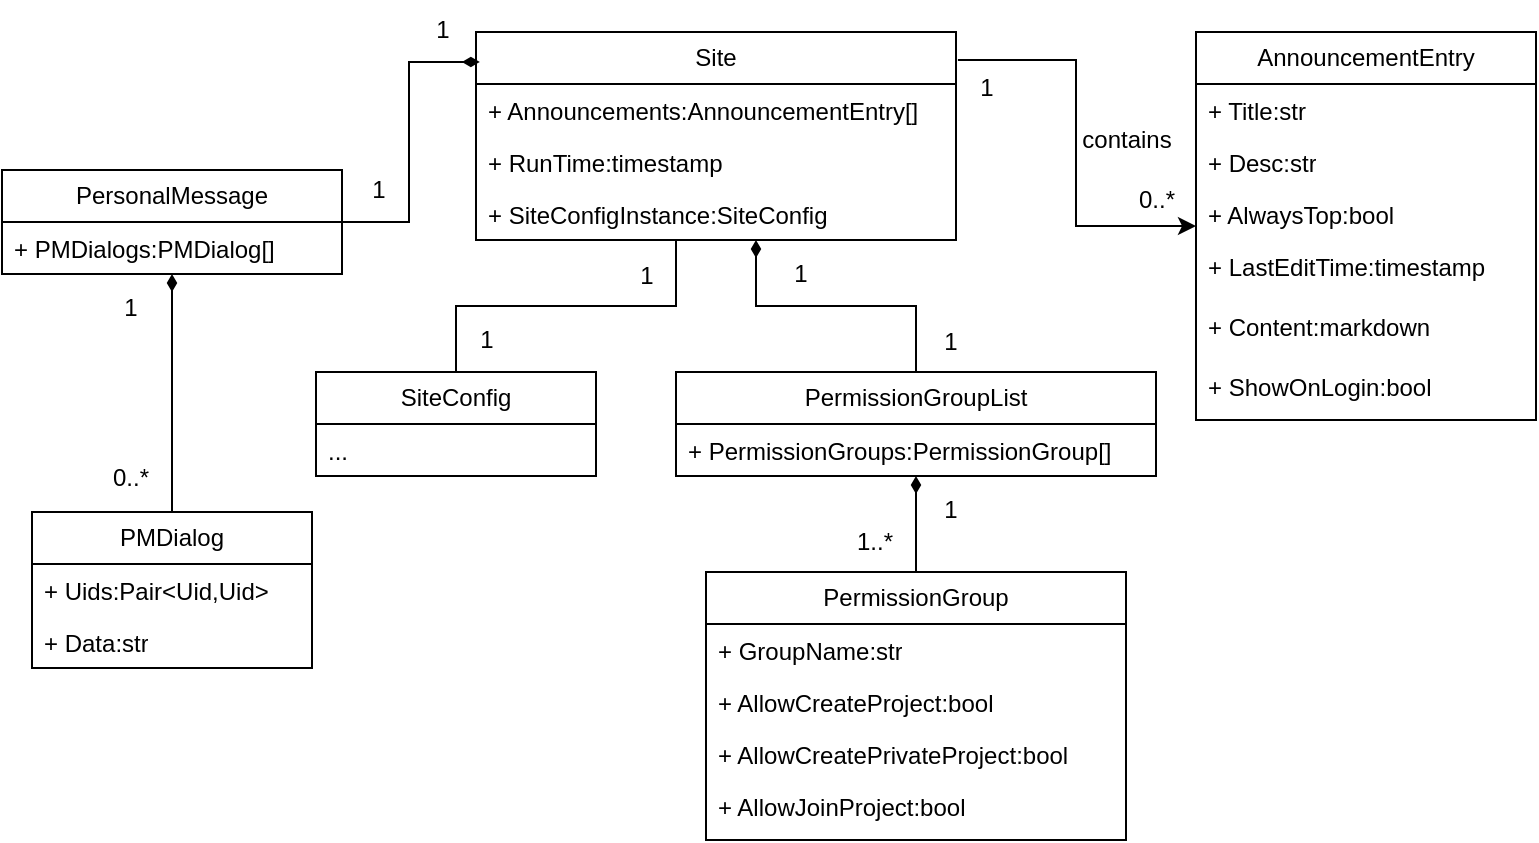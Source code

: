 <mxfile version="24.3.1" type="github">
  <diagram id="C5RBs43oDa-KdzZeNtuy" name="Page-1">
    <mxGraphModel dx="472" dy="745" grid="1" gridSize="10" guides="1" tooltips="1" connect="1" arrows="1" fold="1" page="1" pageScale="1" pageWidth="827" pageHeight="1169" math="0" shadow="0">
      <root>
        <mxCell id="WIyWlLk6GJQsqaUBKTNV-0" />
        <mxCell id="WIyWlLk6GJQsqaUBKTNV-1" parent="WIyWlLk6GJQsqaUBKTNV-0" />
        <mxCell id="ajOY5QYZ9J9nZIYNklmw-0" value="Site" style="swimlane;fontStyle=0;childLayout=stackLayout;horizontal=1;startSize=26;fillColor=none;horizontalStack=0;resizeParent=1;resizeParentMax=0;resizeLast=0;collapsible=1;marginBottom=0;whiteSpace=wrap;html=1;" parent="WIyWlLk6GJQsqaUBKTNV-1" vertex="1">
          <mxGeometry x="267" y="46" width="240" height="104" as="geometry" />
        </mxCell>
        <mxCell id="ajOY5QYZ9J9nZIYNklmw-1" value="+ Announcements:AnnouncementEntry[] " style="text;strokeColor=none;fillColor=none;align=left;verticalAlign=top;spacingLeft=4;spacingRight=4;overflow=hidden;rotatable=0;points=[[0,0.5],[1,0.5]];portConstraint=eastwest;whiteSpace=wrap;html=1;" parent="ajOY5QYZ9J9nZIYNklmw-0" vertex="1">
          <mxGeometry y="26" width="240" height="26" as="geometry" />
        </mxCell>
        <mxCell id="ajOY5QYZ9J9nZIYNklmw-2" value="+ RunTime:timestamp" style="text;strokeColor=none;fillColor=none;align=left;verticalAlign=top;spacingLeft=4;spacingRight=4;overflow=hidden;rotatable=0;points=[[0,0.5],[1,0.5]];portConstraint=eastwest;whiteSpace=wrap;html=1;" parent="ajOY5QYZ9J9nZIYNklmw-0" vertex="1">
          <mxGeometry y="52" width="240" height="26" as="geometry" />
        </mxCell>
        <mxCell id="ajOY5QYZ9J9nZIYNklmw-3" value="+ SiteConfigInstance:SiteConfig" style="text;strokeColor=none;fillColor=none;align=left;verticalAlign=top;spacingLeft=4;spacingRight=4;overflow=hidden;rotatable=0;points=[[0,0.5],[1,0.5]];portConstraint=eastwest;whiteSpace=wrap;html=1;" parent="ajOY5QYZ9J9nZIYNklmw-0" vertex="1">
          <mxGeometry y="78" width="240" height="26" as="geometry" />
        </mxCell>
        <mxCell id="ajOY5QYZ9J9nZIYNklmw-4" value="SiteConfig" style="swimlane;fontStyle=0;childLayout=stackLayout;horizontal=1;startSize=26;fillColor=none;horizontalStack=0;resizeParent=1;resizeParentMax=0;resizeLast=0;collapsible=1;marginBottom=0;whiteSpace=wrap;html=1;" parent="WIyWlLk6GJQsqaUBKTNV-1" vertex="1">
          <mxGeometry x="187" y="216" width="140" height="52" as="geometry" />
        </mxCell>
        <mxCell id="yQdbwL8TZduHUI-udI3J-0" value="..." style="text;strokeColor=none;fillColor=none;align=left;verticalAlign=top;spacingLeft=4;spacingRight=4;overflow=hidden;rotatable=0;points=[[0,0.5],[1,0.5]];portConstraint=eastwest;whiteSpace=wrap;html=1;" parent="ajOY5QYZ9J9nZIYNklmw-4" vertex="1">
          <mxGeometry y="26" width="140" height="26" as="geometry" />
        </mxCell>
        <mxCell id="ajOY5QYZ9J9nZIYNklmw-8" value="AnnouncementEntry" style="swimlane;fontStyle=0;childLayout=stackLayout;horizontal=1;startSize=26;fillColor=none;horizontalStack=0;resizeParent=1;resizeParentMax=0;resizeLast=0;collapsible=1;marginBottom=0;whiteSpace=wrap;html=1;" parent="WIyWlLk6GJQsqaUBKTNV-1" vertex="1">
          <mxGeometry x="627" y="46" width="170" height="194" as="geometry" />
        </mxCell>
        <mxCell id="ajOY5QYZ9J9nZIYNklmw-9" value="+ Title:str" style="text;strokeColor=none;fillColor=none;align=left;verticalAlign=top;spacingLeft=4;spacingRight=4;overflow=hidden;rotatable=0;points=[[0,0.5],[1,0.5]];portConstraint=eastwest;whiteSpace=wrap;html=1;" parent="ajOY5QYZ9J9nZIYNklmw-8" vertex="1">
          <mxGeometry y="26" width="170" height="26" as="geometry" />
        </mxCell>
        <mxCell id="ajOY5QYZ9J9nZIYNklmw-10" value="+ Desc:str" style="text;strokeColor=none;fillColor=none;align=left;verticalAlign=top;spacingLeft=4;spacingRight=4;overflow=hidden;rotatable=0;points=[[0,0.5],[1,0.5]];portConstraint=eastwest;whiteSpace=wrap;html=1;" parent="ajOY5QYZ9J9nZIYNklmw-8" vertex="1">
          <mxGeometry y="52" width="170" height="26" as="geometry" />
        </mxCell>
        <mxCell id="ajOY5QYZ9J9nZIYNklmw-11" value="+ AlwaysTop:bool" style="text;strokeColor=none;fillColor=none;align=left;verticalAlign=top;spacingLeft=4;spacingRight=4;overflow=hidden;rotatable=0;points=[[0,0.5],[1,0.5]];portConstraint=eastwest;html=1;whiteSpace=wrap;" parent="ajOY5QYZ9J9nZIYNklmw-8" vertex="1">
          <mxGeometry y="78" width="170" height="26" as="geometry" />
        </mxCell>
        <mxCell id="ajOY5QYZ9J9nZIYNklmw-12" value="&lt;div align=&quot;left&quot;&gt;+ LastEditTime:timestamp&lt;/div&gt;" style="text;html=1;align=left;verticalAlign=top;resizable=0;points=[];autosize=1;strokeColor=none;fillColor=none;fontFamily=Helvetica;fontSize=12;fontColor=default;spacingLeft=4;" parent="ajOY5QYZ9J9nZIYNklmw-8" vertex="1">
          <mxGeometry y="104" width="170" height="30" as="geometry" />
        </mxCell>
        <mxCell id="ajOY5QYZ9J9nZIYNklmw-13" value="+ Content:markdown" style="text;html=1;align=left;verticalAlign=top;resizable=0;points=[];autosize=1;strokeColor=none;fillColor=none;fontFamily=Helvetica;fontSize=12;fontColor=default;spacingLeft=4;" parent="ajOY5QYZ9J9nZIYNklmw-8" vertex="1">
          <mxGeometry y="134" width="170" height="30" as="geometry" />
        </mxCell>
        <mxCell id="ajOY5QYZ9J9nZIYNklmw-15" value="+ ShowOnLogin:bool" style="text;whiteSpace=wrap;html=1;fontFamily=Helvetica;fontSize=12;fontColor=default;spacingLeft=4;" parent="ajOY5QYZ9J9nZIYNklmw-8" vertex="1">
          <mxGeometry y="164" width="170" height="30" as="geometry" />
        </mxCell>
        <mxCell id="ajOY5QYZ9J9nZIYNklmw-16" style="edgeStyle=orthogonalEdgeStyle;rounded=0;orthogonalLoop=1;jettySize=auto;html=1;entryX=1.004;entryY=0.135;entryDx=0;entryDy=0;entryPerimeter=0;endArrow=none;endFill=0;startArrow=classic;startFill=1;" parent="WIyWlLk6GJQsqaUBKTNV-1" source="ajOY5QYZ9J9nZIYNklmw-8" target="ajOY5QYZ9J9nZIYNklmw-0" edge="1">
          <mxGeometry relative="1" as="geometry" />
        </mxCell>
        <mxCell id="ajOY5QYZ9J9nZIYNklmw-17" style="edgeStyle=orthogonalEdgeStyle;rounded=0;orthogonalLoop=1;jettySize=auto;html=1;endArrow=none;endFill=0;startArrow=none;startFill=0;" parent="WIyWlLk6GJQsqaUBKTNV-1" source="ajOY5QYZ9J9nZIYNklmw-4" target="ajOY5QYZ9J9nZIYNklmw-0" edge="1">
          <mxGeometry relative="1" as="geometry">
            <Array as="points">
              <mxPoint x="257" y="183" />
              <mxPoint x="367" y="183" />
            </Array>
          </mxGeometry>
        </mxCell>
        <mxCell id="ajOY5QYZ9J9nZIYNklmw-18" value="1" style="text;html=1;align=center;verticalAlign=middle;resizable=0;points=[];autosize=1;strokeColor=none;fillColor=none;" parent="WIyWlLk6GJQsqaUBKTNV-1" vertex="1">
          <mxGeometry x="507" y="59" width="30" height="30" as="geometry" />
        </mxCell>
        <mxCell id="ajOY5QYZ9J9nZIYNklmw-19" value="0..*" style="text;html=1;align=center;verticalAlign=middle;resizable=0;points=[];autosize=1;strokeColor=none;fillColor=none;" parent="WIyWlLk6GJQsqaUBKTNV-1" vertex="1">
          <mxGeometry x="587" y="115" width="40" height="30" as="geometry" />
        </mxCell>
        <mxCell id="ajOY5QYZ9J9nZIYNklmw-20" value="1" style="text;html=1;align=center;verticalAlign=middle;resizable=0;points=[];autosize=1;strokeColor=none;fillColor=none;" parent="WIyWlLk6GJQsqaUBKTNV-1" vertex="1">
          <mxGeometry x="337" y="153" width="30" height="30" as="geometry" />
        </mxCell>
        <mxCell id="ajOY5QYZ9J9nZIYNklmw-21" value="1" style="text;html=1;align=center;verticalAlign=middle;resizable=0;points=[];autosize=1;strokeColor=none;fillColor=none;" parent="WIyWlLk6GJQsqaUBKTNV-1" vertex="1">
          <mxGeometry x="257" y="185" width="30" height="30" as="geometry" />
        </mxCell>
        <mxCell id="uWtj3fBgXlHEaQJXinsg-4" style="edgeStyle=orthogonalEdgeStyle;rounded=0;orthogonalLoop=1;jettySize=auto;html=1;endArrow=diamondThin;endFill=1;" parent="WIyWlLk6GJQsqaUBKTNV-1" source="uWtj3fBgXlHEaQJXinsg-0" target="ajOY5QYZ9J9nZIYNklmw-0" edge="1">
          <mxGeometry relative="1" as="geometry">
            <Array as="points">
              <mxPoint x="487" y="183" />
              <mxPoint x="407" y="183" />
            </Array>
          </mxGeometry>
        </mxCell>
        <mxCell id="uWtj3fBgXlHEaQJXinsg-0" value="PermissionGroupList" style="swimlane;fontStyle=0;childLayout=stackLayout;horizontal=1;startSize=26;fillColor=none;horizontalStack=0;resizeParent=1;resizeParentMax=0;resizeLast=0;collapsible=1;marginBottom=0;whiteSpace=wrap;html=1;" parent="WIyWlLk6GJQsqaUBKTNV-1" vertex="1">
          <mxGeometry x="367" y="216" width="240" height="52" as="geometry" />
        </mxCell>
        <mxCell id="uWtj3fBgXlHEaQJXinsg-1" value="+ PermissionGroups:PermissionGroup[]" style="text;strokeColor=none;fillColor=none;align=left;verticalAlign=top;spacingLeft=4;spacingRight=4;overflow=hidden;rotatable=0;points=[[0,0.5],[1,0.5]];portConstraint=eastwest;whiteSpace=wrap;html=1;" parent="uWtj3fBgXlHEaQJXinsg-0" vertex="1">
          <mxGeometry y="26" width="240" height="26" as="geometry" />
        </mxCell>
        <mxCell id="uWtj3fBgXlHEaQJXinsg-5" value="1" style="text;html=1;align=center;verticalAlign=middle;resizable=0;points=[];autosize=1;strokeColor=none;fillColor=none;" parent="WIyWlLk6GJQsqaUBKTNV-1" vertex="1">
          <mxGeometry x="414" y="152" width="30" height="30" as="geometry" />
        </mxCell>
        <mxCell id="uWtj3fBgXlHEaQJXinsg-6" value="1" style="text;html=1;align=center;verticalAlign=middle;resizable=0;points=[];autosize=1;strokeColor=none;fillColor=none;" parent="WIyWlLk6GJQsqaUBKTNV-1" vertex="1">
          <mxGeometry x="489" y="186" width="30" height="30" as="geometry" />
        </mxCell>
        <mxCell id="uWtj3fBgXlHEaQJXinsg-12" style="edgeStyle=orthogonalEdgeStyle;rounded=0;orthogonalLoop=1;jettySize=auto;html=1;endArrow=diamondThin;endFill=1;" parent="WIyWlLk6GJQsqaUBKTNV-1" source="uWtj3fBgXlHEaQJXinsg-7" target="uWtj3fBgXlHEaQJXinsg-0" edge="1">
          <mxGeometry relative="1" as="geometry" />
        </mxCell>
        <mxCell id="uWtj3fBgXlHEaQJXinsg-7" value="PermissionGroup" style="swimlane;fontStyle=0;childLayout=stackLayout;horizontal=1;startSize=26;fillColor=none;horizontalStack=0;resizeParent=1;resizeParentMax=0;resizeLast=0;collapsible=1;marginBottom=0;whiteSpace=wrap;html=1;" parent="WIyWlLk6GJQsqaUBKTNV-1" vertex="1">
          <mxGeometry x="382" y="316" width="210" height="134" as="geometry" />
        </mxCell>
        <mxCell id="uWtj3fBgXlHEaQJXinsg-8" value="+ GroupName:str" style="text;strokeColor=none;fillColor=none;align=left;verticalAlign=top;spacingLeft=4;spacingRight=4;overflow=hidden;rotatable=0;points=[[0,0.5],[1,0.5]];portConstraint=eastwest;whiteSpace=wrap;html=1;" parent="uWtj3fBgXlHEaQJXinsg-7" vertex="1">
          <mxGeometry y="26" width="210" height="26" as="geometry" />
        </mxCell>
        <mxCell id="uWtj3fBgXlHEaQJXinsg-9" value="+ AllowCreateProject:bool" style="text;strokeColor=none;fillColor=none;align=left;verticalAlign=top;spacingLeft=4;spacingRight=4;overflow=hidden;rotatable=0;points=[[0,0.5],[1,0.5]];portConstraint=eastwest;whiteSpace=wrap;html=1;" parent="uWtj3fBgXlHEaQJXinsg-7" vertex="1">
          <mxGeometry y="52" width="210" height="26" as="geometry" />
        </mxCell>
        <mxCell id="uWtj3fBgXlHEaQJXinsg-10" value="+ AllowCreatePrivateProject:bool" style="text;strokeColor=none;fillColor=none;align=left;verticalAlign=top;spacingLeft=4;spacingRight=4;overflow=hidden;rotatable=0;points=[[0,0.5],[1,0.5]];portConstraint=eastwest;whiteSpace=wrap;html=1;" parent="uWtj3fBgXlHEaQJXinsg-7" vertex="1">
          <mxGeometry y="78" width="210" height="26" as="geometry" />
        </mxCell>
        <mxCell id="uWtj3fBgXlHEaQJXinsg-11" value="+ AllowJoinProject:bool" style="text;whiteSpace=wrap;html=1;fontFamily=Helvetica;fontSize=12;fontColor=default;spacingLeft=4;" parent="uWtj3fBgXlHEaQJXinsg-7" vertex="1">
          <mxGeometry y="104" width="210" height="30" as="geometry" />
        </mxCell>
        <mxCell id="uWtj3fBgXlHEaQJXinsg-13" value="1" style="text;html=1;align=center;verticalAlign=middle;resizable=0;points=[];autosize=1;strokeColor=none;fillColor=none;" parent="WIyWlLk6GJQsqaUBKTNV-1" vertex="1">
          <mxGeometry x="489" y="270" width="30" height="30" as="geometry" />
        </mxCell>
        <mxCell id="uWtj3fBgXlHEaQJXinsg-14" value="1..*" style="text;html=1;align=center;verticalAlign=middle;resizable=0;points=[];autosize=1;strokeColor=none;fillColor=none;" parent="WIyWlLk6GJQsqaUBKTNV-1" vertex="1">
          <mxGeometry x="446" y="286" width="40" height="30" as="geometry" />
        </mxCell>
        <mxCell id="uWtj3fBgXlHEaQJXinsg-18" value="PersonalMessage" style="swimlane;fontStyle=0;childLayout=stackLayout;horizontal=1;startSize=26;fillColor=none;horizontalStack=0;resizeParent=1;resizeParentMax=0;resizeLast=0;collapsible=1;marginBottom=0;whiteSpace=wrap;html=1;" parent="WIyWlLk6GJQsqaUBKTNV-1" vertex="1">
          <mxGeometry x="30" y="115" width="170" height="52" as="geometry" />
        </mxCell>
        <mxCell id="uWtj3fBgXlHEaQJXinsg-19" value="+ PMDialogs:PMDialog[]" style="text;strokeColor=none;fillColor=none;align=left;verticalAlign=top;spacingLeft=4;spacingRight=4;overflow=hidden;rotatable=0;points=[[0,0.5],[1,0.5]];portConstraint=eastwest;whiteSpace=wrap;html=1;" parent="uWtj3fBgXlHEaQJXinsg-18" vertex="1">
          <mxGeometry y="26" width="170" height="26" as="geometry" />
        </mxCell>
        <mxCell id="uWtj3fBgXlHEaQJXinsg-22" style="edgeStyle=orthogonalEdgeStyle;rounded=0;orthogonalLoop=1;jettySize=auto;html=1;entryX=0.008;entryY=0.144;entryDx=0;entryDy=0;entryPerimeter=0;endArrow=diamondThin;endFill=1;" parent="WIyWlLk6GJQsqaUBKTNV-1" source="uWtj3fBgXlHEaQJXinsg-18" target="ajOY5QYZ9J9nZIYNklmw-0" edge="1">
          <mxGeometry relative="1" as="geometry" />
        </mxCell>
        <mxCell id="uWtj3fBgXlHEaQJXinsg-23" value="1" style="text;html=1;align=center;verticalAlign=middle;resizable=0;points=[];autosize=1;strokeColor=none;fillColor=none;" parent="WIyWlLk6GJQsqaUBKTNV-1" vertex="1">
          <mxGeometry x="235" y="30" width="30" height="30" as="geometry" />
        </mxCell>
        <mxCell id="uWtj3fBgXlHEaQJXinsg-24" value="1" style="text;html=1;align=center;verticalAlign=middle;resizable=0;points=[];autosize=1;strokeColor=none;fillColor=none;" parent="WIyWlLk6GJQsqaUBKTNV-1" vertex="1">
          <mxGeometry x="203" y="110" width="30" height="30" as="geometry" />
        </mxCell>
        <mxCell id="uWtj3fBgXlHEaQJXinsg-29" style="edgeStyle=orthogonalEdgeStyle;rounded=0;orthogonalLoop=1;jettySize=auto;html=1;endArrow=diamondThin;endFill=1;" parent="WIyWlLk6GJQsqaUBKTNV-1" source="uWtj3fBgXlHEaQJXinsg-25" target="uWtj3fBgXlHEaQJXinsg-18" edge="1">
          <mxGeometry relative="1" as="geometry" />
        </mxCell>
        <mxCell id="uWtj3fBgXlHEaQJXinsg-25" value="PMDialog" style="swimlane;fontStyle=0;childLayout=stackLayout;horizontal=1;startSize=26;fillColor=none;horizontalStack=0;resizeParent=1;resizeParentMax=0;resizeLast=0;collapsible=1;marginBottom=0;whiteSpace=wrap;html=1;" parent="WIyWlLk6GJQsqaUBKTNV-1" vertex="1">
          <mxGeometry x="45" y="286" width="140" height="78" as="geometry" />
        </mxCell>
        <mxCell id="uWtj3fBgXlHEaQJXinsg-26" value="+ Uids:Pair&amp;lt;Uid,Uid&amp;gt;" style="text;strokeColor=none;fillColor=none;align=left;verticalAlign=top;spacingLeft=4;spacingRight=4;overflow=hidden;rotatable=0;points=[[0,0.5],[1,0.5]];portConstraint=eastwest;whiteSpace=wrap;html=1;" parent="uWtj3fBgXlHEaQJXinsg-25" vertex="1">
          <mxGeometry y="26" width="140" height="26" as="geometry" />
        </mxCell>
        <mxCell id="uWtj3fBgXlHEaQJXinsg-27" value="+ Data:str" style="text;strokeColor=none;fillColor=none;align=left;verticalAlign=top;spacingLeft=4;spacingRight=4;overflow=hidden;rotatable=0;points=[[0,0.5],[1,0.5]];portConstraint=eastwest;whiteSpace=wrap;html=1;" parent="uWtj3fBgXlHEaQJXinsg-25" vertex="1">
          <mxGeometry y="52" width="140" height="26" as="geometry" />
        </mxCell>
        <mxCell id="uWtj3fBgXlHEaQJXinsg-30" value="1" style="text;html=1;align=center;verticalAlign=middle;resizable=0;points=[];autosize=1;strokeColor=none;fillColor=none;" parent="WIyWlLk6GJQsqaUBKTNV-1" vertex="1">
          <mxGeometry x="79" y="169" width="30" height="30" as="geometry" />
        </mxCell>
        <mxCell id="uWtj3fBgXlHEaQJXinsg-31" value="0..*" style="text;html=1;align=center;verticalAlign=middle;resizable=0;points=[];autosize=1;strokeColor=none;fillColor=none;" parent="WIyWlLk6GJQsqaUBKTNV-1" vertex="1">
          <mxGeometry x="74" y="254" width="40" height="30" as="geometry" />
        </mxCell>
        <mxCell id="EHGTFoKVBixtA_BRUvEH-0" value="contains" style="text;html=1;align=center;verticalAlign=middle;resizable=0;points=[];autosize=1;strokeColor=none;fillColor=none;" vertex="1" parent="WIyWlLk6GJQsqaUBKTNV-1">
          <mxGeometry x="557" y="85" width="70" height="30" as="geometry" />
        </mxCell>
      </root>
    </mxGraphModel>
  </diagram>
</mxfile>

